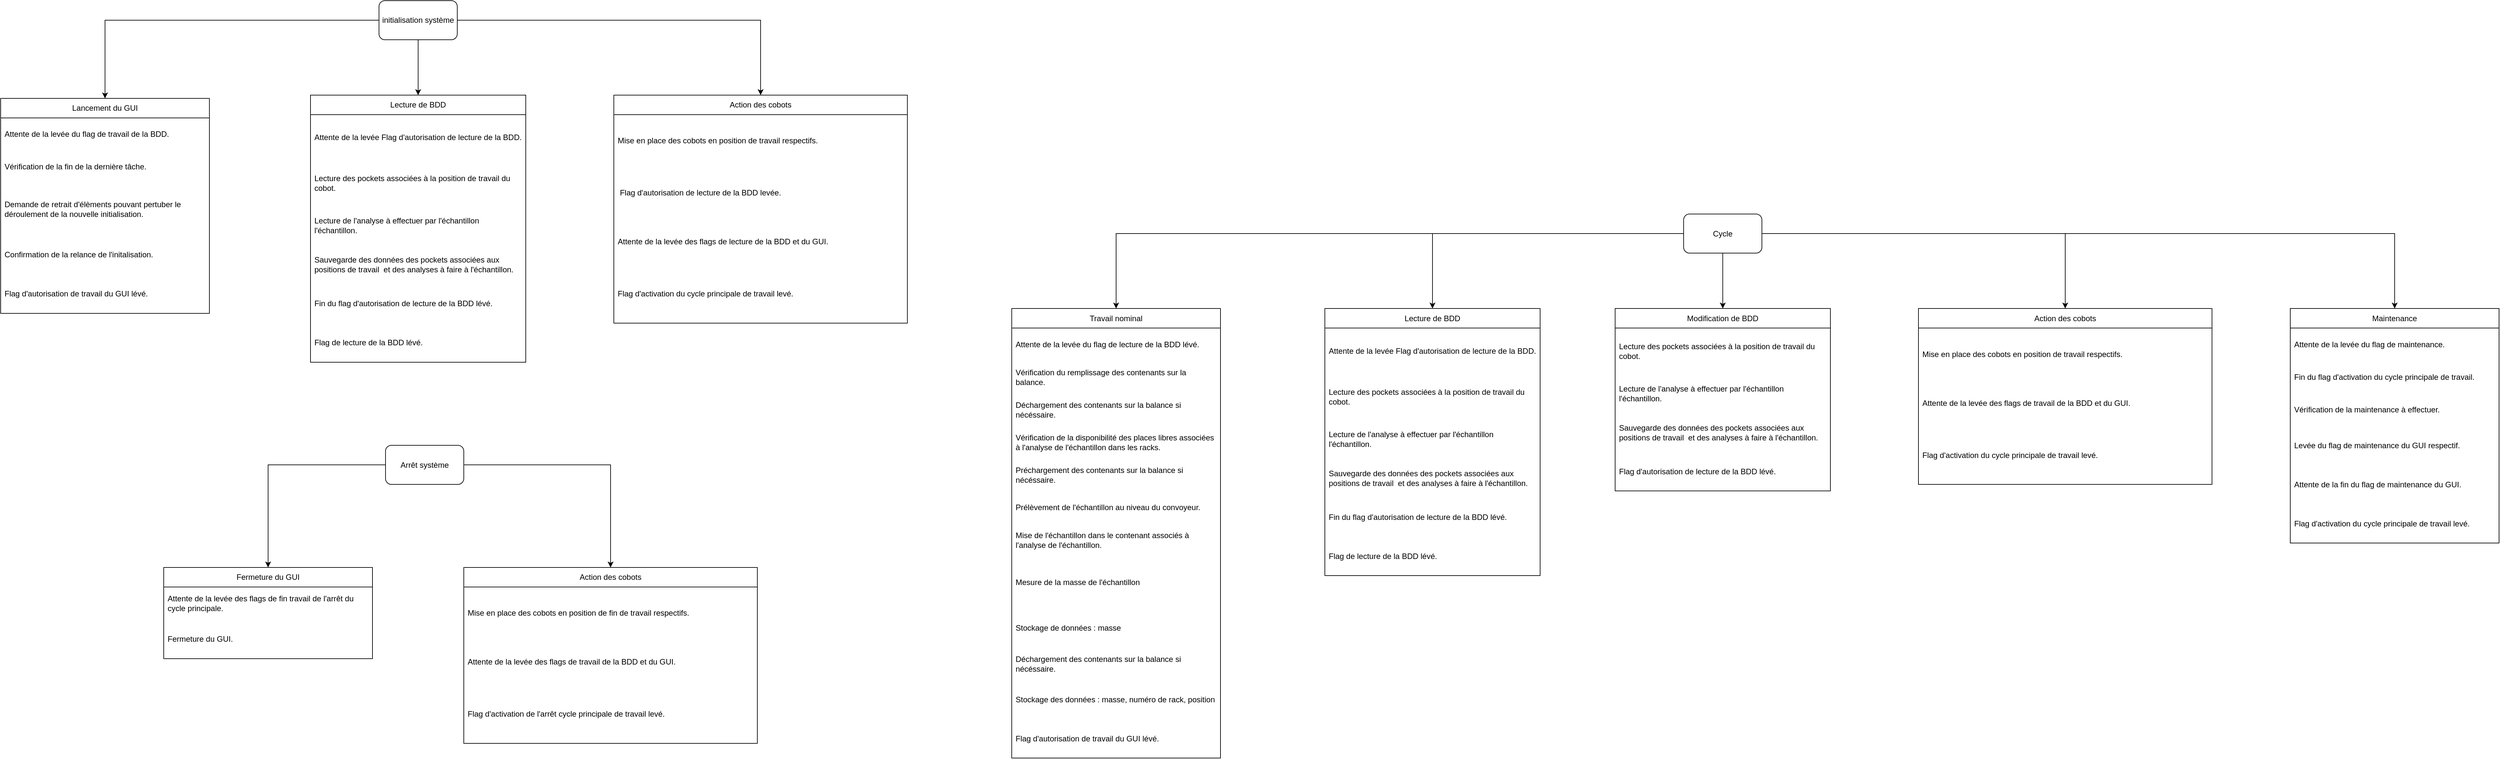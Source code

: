 <mxfile version="28.0.7">
  <diagram name="Page-1" id="pIDFg-wCas1avEJF31Ta">
    <mxGraphModel dx="677" dy="400" grid="1" gridSize="10" guides="1" tooltips="1" connect="1" arrows="1" fold="1" page="1" pageScale="1" pageWidth="827" pageHeight="1169" math="0" shadow="0">
      <root>
        <mxCell id="0" />
        <mxCell id="1" parent="0" />
        <mxCell id="YGhvROXw0RdNcZlkZx5N-15" value="&lt;span style=&quot;text-align: left;&quot;&gt;Lancement du GUI&lt;/span&gt;" style="swimlane;fontStyle=0;childLayout=stackLayout;horizontal=1;startSize=30;horizontalStack=0;resizeParent=1;resizeParentMax=0;resizeLast=0;collapsible=1;marginBottom=0;whiteSpace=wrap;html=1;" parent="1" vertex="1">
          <mxGeometry x="190" y="170" width="320" height="330" as="geometry" />
        </mxCell>
        <mxCell id="YGhvROXw0RdNcZlkZx5N-16" value="Attente de la levée du flag de travail de la BDD." style="text;strokeColor=none;fillColor=none;align=left;verticalAlign=middle;spacingLeft=4;spacingRight=4;overflow=hidden;points=[[0,0.5],[1,0.5]];portConstraint=eastwest;rotatable=0;whiteSpace=wrap;html=1;" parent="YGhvROXw0RdNcZlkZx5N-15" vertex="1">
          <mxGeometry y="30" width="320" height="50" as="geometry" />
        </mxCell>
        <mxCell id="YGhvROXw0RdNcZlkZx5N-60" value="Vérification de la fin de la dernière tâche." style="text;strokeColor=none;fillColor=none;align=left;verticalAlign=middle;spacingLeft=4;spacingRight=4;overflow=hidden;points=[[0,0.5],[1,0.5]];portConstraint=eastwest;rotatable=0;whiteSpace=wrap;html=1;" parent="YGhvROXw0RdNcZlkZx5N-15" vertex="1">
          <mxGeometry y="80" width="320" height="50" as="geometry" />
        </mxCell>
        <mxCell id="YGhvROXw0RdNcZlkZx5N-17" value="Demande de retrait d&#39;élèments pouvant pertuber le déroulement de la nouvelle initialisation." style="text;strokeColor=none;fillColor=none;align=left;verticalAlign=middle;spacingLeft=4;spacingRight=4;overflow=hidden;points=[[0,0.5],[1,0.5]];portConstraint=eastwest;rotatable=0;whiteSpace=wrap;html=1;" parent="YGhvROXw0RdNcZlkZx5N-15" vertex="1">
          <mxGeometry y="130" width="320" height="80" as="geometry" />
        </mxCell>
        <mxCell id="YGhvROXw0RdNcZlkZx5N-18" value="Confirmation de la relance de l&#39;initalisation." style="text;strokeColor=none;fillColor=none;align=left;verticalAlign=middle;spacingLeft=4;spacingRight=4;overflow=hidden;points=[[0,0.5],[1,0.5]];portConstraint=eastwest;rotatable=0;whiteSpace=wrap;html=1;" parent="YGhvROXw0RdNcZlkZx5N-15" vertex="1">
          <mxGeometry y="210" width="320" height="60" as="geometry" />
        </mxCell>
        <mxCell id="YGhvROXw0RdNcZlkZx5N-37" value="Flag d&#39;autorisation de travail du GUI lévé." style="text;strokeColor=none;fillColor=none;align=left;verticalAlign=middle;spacingLeft=4;spacingRight=4;overflow=hidden;points=[[0,0.5],[1,0.5]];portConstraint=eastwest;rotatable=0;whiteSpace=wrap;html=1;" parent="YGhvROXw0RdNcZlkZx5N-15" vertex="1">
          <mxGeometry y="270" width="320" height="60" as="geometry" />
        </mxCell>
        <mxCell id="YGhvROXw0RdNcZlkZx5N-39" style="edgeStyle=orthogonalEdgeStyle;rounded=0;orthogonalLoop=1;jettySize=auto;html=1;exitX=0;exitY=0.5;exitDx=0;exitDy=0;entryX=0.5;entryY=0;entryDx=0;entryDy=0;" parent="1" source="YGhvROXw0RdNcZlkZx5N-19" target="YGhvROXw0RdNcZlkZx5N-15" edge="1">
          <mxGeometry relative="1" as="geometry" />
        </mxCell>
        <mxCell id="YGhvROXw0RdNcZlkZx5N-40" style="edgeStyle=orthogonalEdgeStyle;rounded=0;orthogonalLoop=1;jettySize=auto;html=1;exitX=0.5;exitY=1;exitDx=0;exitDy=0;entryX=0.5;entryY=0;entryDx=0;entryDy=0;" parent="1" source="YGhvROXw0RdNcZlkZx5N-19" target="YGhvROXw0RdNcZlkZx5N-109" edge="1">
          <mxGeometry relative="1" as="geometry">
            <mxPoint x="880" y="140" as="targetPoint" />
          </mxGeometry>
        </mxCell>
        <mxCell id="YGhvROXw0RdNcZlkZx5N-41" style="edgeStyle=orthogonalEdgeStyle;rounded=0;orthogonalLoop=1;jettySize=auto;html=1;exitX=1;exitY=0.5;exitDx=0;exitDy=0;entryX=0.5;entryY=0;entryDx=0;entryDy=0;" parent="1" source="YGhvROXw0RdNcZlkZx5N-19" target="YGhvROXw0RdNcZlkZx5N-25" edge="1">
          <mxGeometry relative="1" as="geometry" />
        </mxCell>
        <mxCell id="YGhvROXw0RdNcZlkZx5N-19" value="initialisation système" style="rounded=1;whiteSpace=wrap;html=1;" parent="1" vertex="1">
          <mxGeometry x="770" y="20" width="120" height="60" as="geometry" />
        </mxCell>
        <mxCell id="YGhvROXw0RdNcZlkZx5N-25" value="&lt;span style=&quot;text-align: left;&quot;&gt;Action des cobots&lt;/span&gt;" style="swimlane;fontStyle=0;childLayout=stackLayout;horizontal=1;startSize=30;horizontalStack=0;resizeParent=1;resizeParentMax=0;resizeLast=0;collapsible=1;marginBottom=0;whiteSpace=wrap;html=1;" parent="1" vertex="1">
          <mxGeometry x="1130" y="165" width="450" height="350" as="geometry" />
        </mxCell>
        <mxCell id="YGhvROXw0RdNcZlkZx5N-26" value="Mise en place des cobots en position de travail respectifs." style="text;strokeColor=none;fillColor=none;align=left;verticalAlign=middle;spacingLeft=4;spacingRight=4;overflow=hidden;points=[[0,0.5],[1,0.5]];portConstraint=eastwest;rotatable=0;whiteSpace=wrap;html=1;" parent="YGhvROXw0RdNcZlkZx5N-25" vertex="1">
          <mxGeometry y="30" width="450" height="80" as="geometry" />
        </mxCell>
        <mxCell id="YGhvROXw0RdNcZlkZx5N-116" value="&amp;nbsp;Flag d&#39;autorisation de lecture de la BDD levée." style="text;strokeColor=none;fillColor=none;align=left;verticalAlign=middle;spacingLeft=4;spacingRight=4;overflow=hidden;points=[[0,0.5],[1,0.5]];portConstraint=eastwest;rotatable=0;whiteSpace=wrap;html=1;" parent="YGhvROXw0RdNcZlkZx5N-25" vertex="1">
          <mxGeometry y="110" width="450" height="80" as="geometry" />
        </mxCell>
        <mxCell id="YGhvROXw0RdNcZlkZx5N-27" value="Attente de la levée des flags de lecture de la BDD et du GUI." style="text;strokeColor=none;fillColor=none;align=left;verticalAlign=middle;spacingLeft=4;spacingRight=4;overflow=hidden;points=[[0,0.5],[1,0.5]];portConstraint=eastwest;rotatable=0;whiteSpace=wrap;html=1;" parent="YGhvROXw0RdNcZlkZx5N-25" vertex="1">
          <mxGeometry y="190" width="450" height="70" as="geometry" />
        </mxCell>
        <mxCell id="YGhvROXw0RdNcZlkZx5N-28" value="Flag d&#39;activation du cycle principale de travail levé." style="text;strokeColor=none;fillColor=none;align=left;verticalAlign=middle;spacingLeft=4;spacingRight=4;overflow=hidden;points=[[0,0.5],[1,0.5]];portConstraint=eastwest;rotatable=0;whiteSpace=wrap;html=1;" parent="YGhvROXw0RdNcZlkZx5N-25" vertex="1">
          <mxGeometry y="260" width="450" height="90" as="geometry" />
        </mxCell>
        <mxCell id="YGhvROXw0RdNcZlkZx5N-42" value="&lt;span style=&quot;text-align: left;&quot;&gt;Fermeture du GUI&lt;/span&gt;" style="swimlane;fontStyle=0;childLayout=stackLayout;horizontal=1;startSize=30;horizontalStack=0;resizeParent=1;resizeParentMax=0;resizeLast=0;collapsible=1;marginBottom=0;whiteSpace=wrap;html=1;" parent="1" vertex="1">
          <mxGeometry x="440" y="890" width="320" height="140" as="geometry" />
        </mxCell>
        <mxCell id="YGhvROXw0RdNcZlkZx5N-43" value="Attente de la levée des flags de fin travail de l&#39;arrêt&amp;nbsp;&lt;span style=&quot;background-color: transparent; color: light-dark(rgb(0, 0, 0), rgb(255, 255, 255));&quot;&gt;du cycle principale.&lt;/span&gt;" style="text;strokeColor=none;fillColor=none;align=left;verticalAlign=middle;spacingLeft=4;spacingRight=4;overflow=hidden;points=[[0,0.5],[1,0.5]];portConstraint=eastwest;rotatable=0;whiteSpace=wrap;html=1;" parent="YGhvROXw0RdNcZlkZx5N-42" vertex="1">
          <mxGeometry y="30" width="320" height="50" as="geometry" />
        </mxCell>
        <mxCell id="YGhvROXw0RdNcZlkZx5N-46" value="Fermeture du GUI." style="text;strokeColor=none;fillColor=none;align=left;verticalAlign=middle;spacingLeft=4;spacingRight=4;overflow=hidden;points=[[0,0.5],[1,0.5]];portConstraint=eastwest;rotatable=0;whiteSpace=wrap;html=1;" parent="YGhvROXw0RdNcZlkZx5N-42" vertex="1">
          <mxGeometry y="80" width="320" height="60" as="geometry" />
        </mxCell>
        <mxCell id="YGhvROXw0RdNcZlkZx5N-47" style="edgeStyle=orthogonalEdgeStyle;rounded=0;orthogonalLoop=1;jettySize=auto;html=1;exitX=0;exitY=0.5;exitDx=0;exitDy=0;entryX=0.5;entryY=0;entryDx=0;entryDy=0;" parent="1" source="YGhvROXw0RdNcZlkZx5N-50" target="YGhvROXw0RdNcZlkZx5N-42" edge="1">
          <mxGeometry relative="1" as="geometry" />
        </mxCell>
        <mxCell id="YGhvROXw0RdNcZlkZx5N-49" style="edgeStyle=orthogonalEdgeStyle;rounded=0;orthogonalLoop=1;jettySize=auto;html=1;exitX=1;exitY=0.5;exitDx=0;exitDy=0;entryX=0.5;entryY=0;entryDx=0;entryDy=0;" parent="1" source="YGhvROXw0RdNcZlkZx5N-50" target="YGhvROXw0RdNcZlkZx5N-56" edge="1">
          <mxGeometry relative="1" as="geometry" />
        </mxCell>
        <mxCell id="YGhvROXw0RdNcZlkZx5N-50" value="Arrêt système" style="rounded=1;whiteSpace=wrap;html=1;" parent="1" vertex="1">
          <mxGeometry x="780" y="702.5" width="120" height="60" as="geometry" />
        </mxCell>
        <mxCell id="YGhvROXw0RdNcZlkZx5N-56" value="&lt;span style=&quot;text-align: left;&quot;&gt;Action des cobots&lt;/span&gt;" style="swimlane;fontStyle=0;childLayout=stackLayout;horizontal=1;startSize=30;horizontalStack=0;resizeParent=1;resizeParentMax=0;resizeLast=0;collapsible=1;marginBottom=0;whiteSpace=wrap;html=1;" parent="1" vertex="1">
          <mxGeometry x="900" y="890" width="450" height="270" as="geometry" />
        </mxCell>
        <mxCell id="YGhvROXw0RdNcZlkZx5N-57" value="Mise en place des cobots en position de fin de travail respectifs." style="text;strokeColor=none;fillColor=none;align=left;verticalAlign=middle;spacingLeft=4;spacingRight=4;overflow=hidden;points=[[0,0.5],[1,0.5]];portConstraint=eastwest;rotatable=0;whiteSpace=wrap;html=1;" parent="YGhvROXw0RdNcZlkZx5N-56" vertex="1">
          <mxGeometry y="30" width="450" height="80" as="geometry" />
        </mxCell>
        <mxCell id="YGhvROXw0RdNcZlkZx5N-58" value="Attente de la levée des flags de travail de la BDD et du GUI." style="text;strokeColor=none;fillColor=none;align=left;verticalAlign=middle;spacingLeft=4;spacingRight=4;overflow=hidden;points=[[0,0.5],[1,0.5]];portConstraint=eastwest;rotatable=0;whiteSpace=wrap;html=1;" parent="YGhvROXw0RdNcZlkZx5N-56" vertex="1">
          <mxGeometry y="110" width="450" height="70" as="geometry" />
        </mxCell>
        <mxCell id="YGhvROXw0RdNcZlkZx5N-59" value="Flag d&#39;activation de l&#39;arrêt cycle principale de travail levé." style="text;strokeColor=none;fillColor=none;align=left;verticalAlign=middle;spacingLeft=4;spacingRight=4;overflow=hidden;points=[[0,0.5],[1,0.5]];portConstraint=eastwest;rotatable=0;whiteSpace=wrap;html=1;" parent="YGhvROXw0RdNcZlkZx5N-56" vertex="1">
          <mxGeometry y="180" width="450" height="90" as="geometry" />
        </mxCell>
        <mxCell id="YGhvROXw0RdNcZlkZx5N-61" value="&lt;span style=&quot;text-align: left;&quot;&gt;Travail nominal&lt;/span&gt;" style="swimlane;fontStyle=0;childLayout=stackLayout;horizontal=1;startSize=30;horizontalStack=0;resizeParent=1;resizeParentMax=0;resizeLast=0;collapsible=1;marginBottom=0;whiteSpace=wrap;html=1;" parent="1" vertex="1">
          <mxGeometry x="1740" y="492.5" width="320" height="690" as="geometry" />
        </mxCell>
        <mxCell id="YGhvROXw0RdNcZlkZx5N-62" value="Attente de la levée du flag de lecture de la BDD lévé." style="text;strokeColor=none;fillColor=none;align=left;verticalAlign=middle;spacingLeft=4;spacingRight=4;overflow=hidden;points=[[0,0.5],[1,0.5]];portConstraint=eastwest;rotatable=0;whiteSpace=wrap;html=1;" parent="YGhvROXw0RdNcZlkZx5N-61" vertex="1">
          <mxGeometry y="30" width="320" height="50" as="geometry" />
        </mxCell>
        <mxCell id="YGhvROXw0RdNcZlkZx5N-106" value="Vérification du remplissage des contenants sur la balance." style="text;strokeColor=none;fillColor=none;align=left;verticalAlign=middle;spacingLeft=4;spacingRight=4;overflow=hidden;points=[[0,0.5],[1,0.5]];portConstraint=eastwest;rotatable=0;whiteSpace=wrap;html=1;" parent="YGhvROXw0RdNcZlkZx5N-61" vertex="1">
          <mxGeometry y="80" width="320" height="50" as="geometry" />
        </mxCell>
        <mxCell id="YGhvROXw0RdNcZlkZx5N-105" value="Déchargement des contenants sur la balance si nécéssaire." style="text;strokeColor=none;fillColor=none;align=left;verticalAlign=middle;spacingLeft=4;spacingRight=4;overflow=hidden;points=[[0,0.5],[1,0.5]];portConstraint=eastwest;rotatable=0;whiteSpace=wrap;html=1;" parent="YGhvROXw0RdNcZlkZx5N-61" vertex="1">
          <mxGeometry y="130" width="320" height="50" as="geometry" />
        </mxCell>
        <mxCell id="YGhvROXw0RdNcZlkZx5N-104" value="Vérification de la disponibilité des places libres associées à l&#39;analyse de l&#39;échantillon dans les racks." style="text;strokeColor=none;fillColor=none;align=left;verticalAlign=middle;spacingLeft=4;spacingRight=4;overflow=hidden;points=[[0,0.5],[1,0.5]];portConstraint=eastwest;rotatable=0;whiteSpace=wrap;html=1;" parent="YGhvROXw0RdNcZlkZx5N-61" vertex="1">
          <mxGeometry y="180" width="320" height="50" as="geometry" />
        </mxCell>
        <mxCell id="YGhvROXw0RdNcZlkZx5N-63" value="Préchargement des contenants sur la balance si nécéssaire." style="text;strokeColor=none;fillColor=none;align=left;verticalAlign=middle;spacingLeft=4;spacingRight=4;overflow=hidden;points=[[0,0.5],[1,0.5]];portConstraint=eastwest;rotatable=0;whiteSpace=wrap;html=1;" parent="YGhvROXw0RdNcZlkZx5N-61" vertex="1">
          <mxGeometry y="230" width="320" height="50" as="geometry" />
        </mxCell>
        <mxCell id="vByivsYa5ko6VBTnIm9n-1" value="Prélèvement de l&#39;échantillon au niveau du convoyeur." style="text;strokeColor=none;fillColor=none;align=left;verticalAlign=middle;spacingLeft=4;spacingRight=4;overflow=hidden;points=[[0,0.5],[1,0.5]];portConstraint=eastwest;rotatable=0;whiteSpace=wrap;html=1;" vertex="1" parent="YGhvROXw0RdNcZlkZx5N-61">
          <mxGeometry y="280" width="320" height="50" as="geometry" />
        </mxCell>
        <mxCell id="vByivsYa5ko6VBTnIm9n-2" value="Mise de l&#39;échantillon dans le contenant associés à l&#39;analyse de l&#39;échantillon." style="text;strokeColor=none;fillColor=none;align=left;verticalAlign=middle;spacingLeft=4;spacingRight=4;overflow=hidden;points=[[0,0.5],[1,0.5]];portConstraint=eastwest;rotatable=0;whiteSpace=wrap;html=1;" vertex="1" parent="YGhvROXw0RdNcZlkZx5N-61">
          <mxGeometry y="330" width="320" height="50" as="geometry" />
        </mxCell>
        <mxCell id="YGhvROXw0RdNcZlkZx5N-64" value="Mesure de la masse de l&#39;échantillon" style="text;strokeColor=none;fillColor=none;align=left;verticalAlign=middle;spacingLeft=4;spacingRight=4;overflow=hidden;points=[[0,0.5],[1,0.5]];portConstraint=eastwest;rotatable=0;whiteSpace=wrap;html=1;" parent="YGhvROXw0RdNcZlkZx5N-61" vertex="1">
          <mxGeometry y="380" width="320" height="80" as="geometry" />
        </mxCell>
        <mxCell id="vByivsYa5ko6VBTnIm9n-3" value="Stockage de données : masse" style="text;strokeColor=none;fillColor=none;align=left;verticalAlign=middle;spacingLeft=4;spacingRight=4;overflow=hidden;points=[[0,0.5],[1,0.5]];portConstraint=eastwest;rotatable=0;whiteSpace=wrap;html=1;" vertex="1" parent="YGhvROXw0RdNcZlkZx5N-61">
          <mxGeometry y="460" width="320" height="60" as="geometry" />
        </mxCell>
        <mxCell id="vByivsYa5ko6VBTnIm9n-4" value="Déchargement des contenants sur la balance si nécéssaire." style="text;strokeColor=none;fillColor=none;align=left;verticalAlign=middle;spacingLeft=4;spacingRight=4;overflow=hidden;points=[[0,0.5],[1,0.5]];portConstraint=eastwest;rotatable=0;whiteSpace=wrap;html=1;" vertex="1" parent="YGhvROXw0RdNcZlkZx5N-61">
          <mxGeometry y="520" width="320" height="50" as="geometry" />
        </mxCell>
        <mxCell id="YGhvROXw0RdNcZlkZx5N-65" value="Stockage des données : masse, numéro de rack, position" style="text;strokeColor=none;fillColor=none;align=left;verticalAlign=middle;spacingLeft=4;spacingRight=4;overflow=hidden;points=[[0,0.5],[1,0.5]];portConstraint=eastwest;rotatable=0;whiteSpace=wrap;html=1;" parent="YGhvROXw0RdNcZlkZx5N-61" vertex="1">
          <mxGeometry y="570" width="320" height="60" as="geometry" />
        </mxCell>
        <mxCell id="YGhvROXw0RdNcZlkZx5N-66" value="Flag d&#39;autorisation de travail du GUI lévé." style="text;strokeColor=none;fillColor=none;align=left;verticalAlign=middle;spacingLeft=4;spacingRight=4;overflow=hidden;points=[[0,0.5],[1,0.5]];portConstraint=eastwest;rotatable=0;whiteSpace=wrap;html=1;" parent="YGhvROXw0RdNcZlkZx5N-61" vertex="1">
          <mxGeometry y="630" width="320" height="60" as="geometry" />
        </mxCell>
        <mxCell id="YGhvROXw0RdNcZlkZx5N-67" style="edgeStyle=orthogonalEdgeStyle;rounded=0;orthogonalLoop=1;jettySize=auto;html=1;exitX=0;exitY=0.5;exitDx=0;exitDy=0;entryX=0.5;entryY=0;entryDx=0;entryDy=0;" parent="1" source="YGhvROXw0RdNcZlkZx5N-70" target="YGhvROXw0RdNcZlkZx5N-61" edge="1">
          <mxGeometry relative="1" as="geometry" />
        </mxCell>
        <mxCell id="YGhvROXw0RdNcZlkZx5N-68" style="edgeStyle=orthogonalEdgeStyle;rounded=0;orthogonalLoop=1;jettySize=auto;html=1;exitX=0.5;exitY=1;exitDx=0;exitDy=0;entryX=0.5;entryY=0;entryDx=0;entryDy=0;" parent="1" source="YGhvROXw0RdNcZlkZx5N-70" target="YGhvROXw0RdNcZlkZx5N-71" edge="1">
          <mxGeometry relative="1" as="geometry" />
        </mxCell>
        <mxCell id="YGhvROXw0RdNcZlkZx5N-69" style="edgeStyle=orthogonalEdgeStyle;rounded=0;orthogonalLoop=1;jettySize=auto;html=1;exitX=1;exitY=0.5;exitDx=0;exitDy=0;entryX=0.5;entryY=0;entryDx=0;entryDy=0;" parent="1" source="YGhvROXw0RdNcZlkZx5N-70" target="YGhvROXw0RdNcZlkZx5N-76" edge="1">
          <mxGeometry relative="1" as="geometry" />
        </mxCell>
        <mxCell id="YGhvROXw0RdNcZlkZx5N-97" style="edgeStyle=orthogonalEdgeStyle;rounded=0;orthogonalLoop=1;jettySize=auto;html=1;exitX=1;exitY=0.5;exitDx=0;exitDy=0;entryX=0.5;entryY=0;entryDx=0;entryDy=0;" parent="1" source="YGhvROXw0RdNcZlkZx5N-70" target="YGhvROXw0RdNcZlkZx5N-88" edge="1">
          <mxGeometry relative="1" as="geometry" />
        </mxCell>
        <mxCell id="YGhvROXw0RdNcZlkZx5N-103" style="edgeStyle=orthogonalEdgeStyle;rounded=0;orthogonalLoop=1;jettySize=auto;html=1;exitX=0;exitY=0.5;exitDx=0;exitDy=0;entryX=0.5;entryY=0;entryDx=0;entryDy=0;" parent="1" source="YGhvROXw0RdNcZlkZx5N-70" target="YGhvROXw0RdNcZlkZx5N-98" edge="1">
          <mxGeometry relative="1" as="geometry" />
        </mxCell>
        <mxCell id="YGhvROXw0RdNcZlkZx5N-70" value="Cycle" style="rounded=1;whiteSpace=wrap;html=1;" parent="1" vertex="1">
          <mxGeometry x="2770" y="347.5" width="120" height="60" as="geometry" />
        </mxCell>
        <mxCell id="YGhvROXw0RdNcZlkZx5N-71" value="&lt;span style=&quot;text-align: left;&quot;&gt;Modification de BDD&lt;/span&gt;" style="swimlane;fontStyle=0;childLayout=stackLayout;horizontal=1;startSize=30;horizontalStack=0;resizeParent=1;resizeParentMax=0;resizeLast=0;collapsible=1;marginBottom=0;whiteSpace=wrap;html=1;" parent="1" vertex="1">
          <mxGeometry x="2665" y="492.5" width="330" height="280" as="geometry" />
        </mxCell>
        <mxCell id="YGhvROXw0RdNcZlkZx5N-72" value="Lecture des pockets associées à la position de travail du cobot." style="text;strokeColor=none;fillColor=none;align=left;verticalAlign=middle;spacingLeft=4;spacingRight=4;overflow=hidden;points=[[0,0.5],[1,0.5]];portConstraint=eastwest;rotatable=0;whiteSpace=wrap;html=1;" parent="YGhvROXw0RdNcZlkZx5N-71" vertex="1">
          <mxGeometry y="30" width="330" height="70" as="geometry" />
        </mxCell>
        <mxCell id="YGhvROXw0RdNcZlkZx5N-73" value="Lecture de l&#39;analyse à effectuer par l&#39;échantillon l&#39;échantillon.&amp;nbsp;" style="text;strokeColor=none;fillColor=none;align=left;verticalAlign=middle;spacingLeft=4;spacingRight=4;overflow=hidden;points=[[0,0.5],[1,0.5]];portConstraint=eastwest;rotatable=0;whiteSpace=wrap;html=1;" parent="YGhvROXw0RdNcZlkZx5N-71" vertex="1">
          <mxGeometry y="100" width="330" height="60" as="geometry" />
        </mxCell>
        <mxCell id="YGhvROXw0RdNcZlkZx5N-74" value="Sauvegarde des données des pockets associées aux positions de travail&amp;nbsp; et des analyses à faire à l&#39;échantillon." style="text;strokeColor=none;fillColor=none;align=left;verticalAlign=middle;spacingLeft=4;spacingRight=4;overflow=hidden;points=[[0,0.5],[1,0.5]];portConstraint=eastwest;rotatable=0;whiteSpace=wrap;html=1;" parent="YGhvROXw0RdNcZlkZx5N-71" vertex="1">
          <mxGeometry y="160" width="330" height="60" as="geometry" />
        </mxCell>
        <mxCell id="YGhvROXw0RdNcZlkZx5N-75" value="Flag d&#39;autorisation de lecture de la BDD lévé." style="text;strokeColor=none;fillColor=none;align=left;verticalAlign=middle;spacingLeft=4;spacingRight=4;overflow=hidden;points=[[0,0.5],[1,0.5]];portConstraint=eastwest;rotatable=0;whiteSpace=wrap;html=1;" parent="YGhvROXw0RdNcZlkZx5N-71" vertex="1">
          <mxGeometry y="220" width="330" height="60" as="geometry" />
        </mxCell>
        <mxCell id="YGhvROXw0RdNcZlkZx5N-76" value="&lt;span style=&quot;text-align: left;&quot;&gt;Action des cobots&lt;/span&gt;" style="swimlane;fontStyle=0;childLayout=stackLayout;horizontal=1;startSize=30;horizontalStack=0;resizeParent=1;resizeParentMax=0;resizeLast=0;collapsible=1;marginBottom=0;whiteSpace=wrap;html=1;" parent="1" vertex="1">
          <mxGeometry x="3130" y="492.5" width="450" height="270" as="geometry" />
        </mxCell>
        <mxCell id="YGhvROXw0RdNcZlkZx5N-77" value="Mise en place des cobots en position de travail respectifs." style="text;strokeColor=none;fillColor=none;align=left;verticalAlign=middle;spacingLeft=4;spacingRight=4;overflow=hidden;points=[[0,0.5],[1,0.5]];portConstraint=eastwest;rotatable=0;whiteSpace=wrap;html=1;" parent="YGhvROXw0RdNcZlkZx5N-76" vertex="1">
          <mxGeometry y="30" width="450" height="80" as="geometry" />
        </mxCell>
        <mxCell id="YGhvROXw0RdNcZlkZx5N-78" value="Attente de la levée des flags de travail de la BDD et du GUI." style="text;strokeColor=none;fillColor=none;align=left;verticalAlign=middle;spacingLeft=4;spacingRight=4;overflow=hidden;points=[[0,0.5],[1,0.5]];portConstraint=eastwest;rotatable=0;whiteSpace=wrap;html=1;" parent="YGhvROXw0RdNcZlkZx5N-76" vertex="1">
          <mxGeometry y="110" width="450" height="70" as="geometry" />
        </mxCell>
        <mxCell id="YGhvROXw0RdNcZlkZx5N-79" value="Flag d&#39;activation du cycle principale de travail levé." style="text;strokeColor=none;fillColor=none;align=left;verticalAlign=middle;spacingLeft=4;spacingRight=4;overflow=hidden;points=[[0,0.5],[1,0.5]];portConstraint=eastwest;rotatable=0;whiteSpace=wrap;html=1;" parent="YGhvROXw0RdNcZlkZx5N-76" vertex="1">
          <mxGeometry y="180" width="450" height="90" as="geometry" />
        </mxCell>
        <mxCell id="YGhvROXw0RdNcZlkZx5N-88" value="&lt;span style=&quot;text-align: left;&quot;&gt;Maintenance&lt;/span&gt;" style="swimlane;fontStyle=0;childLayout=stackLayout;horizontal=1;startSize=30;horizontalStack=0;resizeParent=1;resizeParentMax=0;resizeLast=0;collapsible=1;marginBottom=0;whiteSpace=wrap;html=1;" parent="1" vertex="1">
          <mxGeometry x="3700" y="492.5" width="320" height="360" as="geometry" />
        </mxCell>
        <mxCell id="YGhvROXw0RdNcZlkZx5N-89" value="Attente de la levée du flag de maintenance." style="text;strokeColor=none;fillColor=none;align=left;verticalAlign=middle;spacingLeft=4;spacingRight=4;overflow=hidden;points=[[0,0.5],[1,0.5]];portConstraint=eastwest;rotatable=0;whiteSpace=wrap;html=1;" parent="YGhvROXw0RdNcZlkZx5N-88" vertex="1">
          <mxGeometry y="30" width="320" height="50" as="geometry" />
        </mxCell>
        <mxCell id="YGhvROXw0RdNcZlkZx5N-95" value="Fin du flag d&#39;activation du cycle principale de travail." style="text;strokeColor=none;fillColor=none;align=left;verticalAlign=middle;spacingLeft=4;spacingRight=4;overflow=hidden;points=[[0,0.5],[1,0.5]];portConstraint=eastwest;rotatable=0;whiteSpace=wrap;html=1;" parent="YGhvROXw0RdNcZlkZx5N-88" vertex="1">
          <mxGeometry y="80" width="320" height="50" as="geometry" />
        </mxCell>
        <mxCell id="YGhvROXw0RdNcZlkZx5N-90" value="Vérification de la maintenance à effectuer." style="text;strokeColor=none;fillColor=none;align=left;verticalAlign=middle;spacingLeft=4;spacingRight=4;overflow=hidden;points=[[0,0.5],[1,0.5]];portConstraint=eastwest;rotatable=0;whiteSpace=wrap;html=1;" parent="YGhvROXw0RdNcZlkZx5N-88" vertex="1">
          <mxGeometry y="130" width="320" height="50" as="geometry" />
        </mxCell>
        <mxCell id="YGhvROXw0RdNcZlkZx5N-92" value="Levée du flag de maintenance du GUI respectif." style="text;strokeColor=none;fillColor=none;align=left;verticalAlign=middle;spacingLeft=4;spacingRight=4;overflow=hidden;points=[[0,0.5],[1,0.5]];portConstraint=eastwest;rotatable=0;whiteSpace=wrap;html=1;" parent="YGhvROXw0RdNcZlkZx5N-88" vertex="1">
          <mxGeometry y="180" width="320" height="60" as="geometry" />
        </mxCell>
        <mxCell id="YGhvROXw0RdNcZlkZx5N-93" value="Attente de la fin du flag de maintenance du GUI." style="text;strokeColor=none;fillColor=none;align=left;verticalAlign=middle;spacingLeft=4;spacingRight=4;overflow=hidden;points=[[0,0.5],[1,0.5]];portConstraint=eastwest;rotatable=0;whiteSpace=wrap;html=1;" parent="YGhvROXw0RdNcZlkZx5N-88" vertex="1">
          <mxGeometry y="240" width="320" height="60" as="geometry" />
        </mxCell>
        <mxCell id="YGhvROXw0RdNcZlkZx5N-94" value="Flag d&#39;activation du cycle principale de travail levé." style="text;strokeColor=none;fillColor=none;align=left;verticalAlign=middle;spacingLeft=4;spacingRight=4;overflow=hidden;points=[[0,0.5],[1,0.5]];portConstraint=eastwest;rotatable=0;whiteSpace=wrap;html=1;" parent="YGhvROXw0RdNcZlkZx5N-88" vertex="1">
          <mxGeometry y="300" width="320" height="60" as="geometry" />
        </mxCell>
        <mxCell id="YGhvROXw0RdNcZlkZx5N-98" value="&lt;span style=&quot;text-align: left;&quot;&gt;Lecture de BDD&lt;/span&gt;" style="swimlane;fontStyle=0;childLayout=stackLayout;horizontal=1;startSize=30;horizontalStack=0;resizeParent=1;resizeParentMax=0;resizeLast=0;collapsible=1;marginBottom=0;whiteSpace=wrap;html=1;" parent="1" vertex="1">
          <mxGeometry x="2220" y="492.5" width="330" height="410" as="geometry" />
        </mxCell>
        <mxCell id="YGhvROXw0RdNcZlkZx5N-99" value="Attente de la levée Flag d&#39;autorisation de lecture de la BDD." style="text;strokeColor=none;fillColor=none;align=left;verticalAlign=middle;spacingLeft=4;spacingRight=4;overflow=hidden;points=[[0,0.5],[1,0.5]];portConstraint=eastwest;rotatable=0;whiteSpace=wrap;html=1;" parent="YGhvROXw0RdNcZlkZx5N-98" vertex="1">
          <mxGeometry y="30" width="330" height="70" as="geometry" />
        </mxCell>
        <mxCell id="YGhvROXw0RdNcZlkZx5N-107" value="Lecture des pockets associées à la position de travail du cobot." style="text;strokeColor=none;fillColor=none;align=left;verticalAlign=middle;spacingLeft=4;spacingRight=4;overflow=hidden;points=[[0,0.5],[1,0.5]];portConstraint=eastwest;rotatable=0;whiteSpace=wrap;html=1;" parent="YGhvROXw0RdNcZlkZx5N-98" vertex="1">
          <mxGeometry y="100" width="330" height="70" as="geometry" />
        </mxCell>
        <mxCell id="YGhvROXw0RdNcZlkZx5N-100" value="Lecture de l&#39;analyse à effectuer par l&#39;échantillon l&#39;échantillon.&amp;nbsp;" style="text;strokeColor=none;fillColor=none;align=left;verticalAlign=middle;spacingLeft=4;spacingRight=4;overflow=hidden;points=[[0,0.5],[1,0.5]];portConstraint=eastwest;rotatable=0;whiteSpace=wrap;html=1;" parent="YGhvROXw0RdNcZlkZx5N-98" vertex="1">
          <mxGeometry y="170" width="330" height="60" as="geometry" />
        </mxCell>
        <mxCell id="YGhvROXw0RdNcZlkZx5N-101" value="Sauvegarde des données des pockets associées aux positions de travail&amp;nbsp; et des analyses à faire à l&#39;échantillon." style="text;strokeColor=none;fillColor=none;align=left;verticalAlign=middle;spacingLeft=4;spacingRight=4;overflow=hidden;points=[[0,0.5],[1,0.5]];portConstraint=eastwest;rotatable=0;whiteSpace=wrap;html=1;" parent="YGhvROXw0RdNcZlkZx5N-98" vertex="1">
          <mxGeometry y="230" width="330" height="60" as="geometry" />
        </mxCell>
        <mxCell id="YGhvROXw0RdNcZlkZx5N-102" value="Fin du flag d&#39;autorisation de lecture de la BDD lévé." style="text;strokeColor=none;fillColor=none;align=left;verticalAlign=middle;spacingLeft=4;spacingRight=4;overflow=hidden;points=[[0,0.5],[1,0.5]];portConstraint=eastwest;rotatable=0;whiteSpace=wrap;html=1;" parent="YGhvROXw0RdNcZlkZx5N-98" vertex="1">
          <mxGeometry y="290" width="330" height="60" as="geometry" />
        </mxCell>
        <mxCell id="YGhvROXw0RdNcZlkZx5N-108" value="Flag de lecture de la BDD lévé." style="text;strokeColor=none;fillColor=none;align=left;verticalAlign=middle;spacingLeft=4;spacingRight=4;overflow=hidden;points=[[0,0.5],[1,0.5]];portConstraint=eastwest;rotatable=0;whiteSpace=wrap;html=1;" parent="YGhvROXw0RdNcZlkZx5N-98" vertex="1">
          <mxGeometry y="350" width="330" height="60" as="geometry" />
        </mxCell>
        <mxCell id="YGhvROXw0RdNcZlkZx5N-109" value="&lt;span style=&quot;text-align: left;&quot;&gt;Lecture de BDD&lt;/span&gt;" style="swimlane;fontStyle=0;childLayout=stackLayout;horizontal=1;startSize=30;horizontalStack=0;resizeParent=1;resizeParentMax=0;resizeLast=0;collapsible=1;marginBottom=0;whiteSpace=wrap;html=1;" parent="1" vertex="1">
          <mxGeometry x="665" y="165" width="330" height="410" as="geometry" />
        </mxCell>
        <mxCell id="YGhvROXw0RdNcZlkZx5N-110" value="Attente de la levée Flag d&#39;autorisation de lecture de la BDD." style="text;strokeColor=none;fillColor=none;align=left;verticalAlign=middle;spacingLeft=4;spacingRight=4;overflow=hidden;points=[[0,0.5],[1,0.5]];portConstraint=eastwest;rotatable=0;whiteSpace=wrap;html=1;" parent="YGhvROXw0RdNcZlkZx5N-109" vertex="1">
          <mxGeometry y="30" width="330" height="70" as="geometry" />
        </mxCell>
        <mxCell id="YGhvROXw0RdNcZlkZx5N-111" value="Lecture des pockets associées à la position de travail du cobot." style="text;strokeColor=none;fillColor=none;align=left;verticalAlign=middle;spacingLeft=4;spacingRight=4;overflow=hidden;points=[[0,0.5],[1,0.5]];portConstraint=eastwest;rotatable=0;whiteSpace=wrap;html=1;" parent="YGhvROXw0RdNcZlkZx5N-109" vertex="1">
          <mxGeometry y="100" width="330" height="70" as="geometry" />
        </mxCell>
        <mxCell id="YGhvROXw0RdNcZlkZx5N-112" value="Lecture de l&#39;analyse à effectuer par l&#39;échantillon l&#39;échantillon.&amp;nbsp;" style="text;strokeColor=none;fillColor=none;align=left;verticalAlign=middle;spacingLeft=4;spacingRight=4;overflow=hidden;points=[[0,0.5],[1,0.5]];portConstraint=eastwest;rotatable=0;whiteSpace=wrap;html=1;" parent="YGhvROXw0RdNcZlkZx5N-109" vertex="1">
          <mxGeometry y="170" width="330" height="60" as="geometry" />
        </mxCell>
        <mxCell id="YGhvROXw0RdNcZlkZx5N-113" value="Sauvegarde des données des pockets associées aux positions de travail&amp;nbsp; et des analyses à faire à l&#39;échantillon." style="text;strokeColor=none;fillColor=none;align=left;verticalAlign=middle;spacingLeft=4;spacingRight=4;overflow=hidden;points=[[0,0.5],[1,0.5]];portConstraint=eastwest;rotatable=0;whiteSpace=wrap;html=1;" parent="YGhvROXw0RdNcZlkZx5N-109" vertex="1">
          <mxGeometry y="230" width="330" height="60" as="geometry" />
        </mxCell>
        <mxCell id="YGhvROXw0RdNcZlkZx5N-114" value="Fin du flag d&#39;autorisation de lecture de la BDD lévé." style="text;strokeColor=none;fillColor=none;align=left;verticalAlign=middle;spacingLeft=4;spacingRight=4;overflow=hidden;points=[[0,0.5],[1,0.5]];portConstraint=eastwest;rotatable=0;whiteSpace=wrap;html=1;" parent="YGhvROXw0RdNcZlkZx5N-109" vertex="1">
          <mxGeometry y="290" width="330" height="60" as="geometry" />
        </mxCell>
        <mxCell id="YGhvROXw0RdNcZlkZx5N-115" value="Flag de lecture de la BDD lévé." style="text;strokeColor=none;fillColor=none;align=left;verticalAlign=middle;spacingLeft=4;spacingRight=4;overflow=hidden;points=[[0,0.5],[1,0.5]];portConstraint=eastwest;rotatable=0;whiteSpace=wrap;html=1;" parent="YGhvROXw0RdNcZlkZx5N-109" vertex="1">
          <mxGeometry y="350" width="330" height="60" as="geometry" />
        </mxCell>
      </root>
    </mxGraphModel>
  </diagram>
</mxfile>
